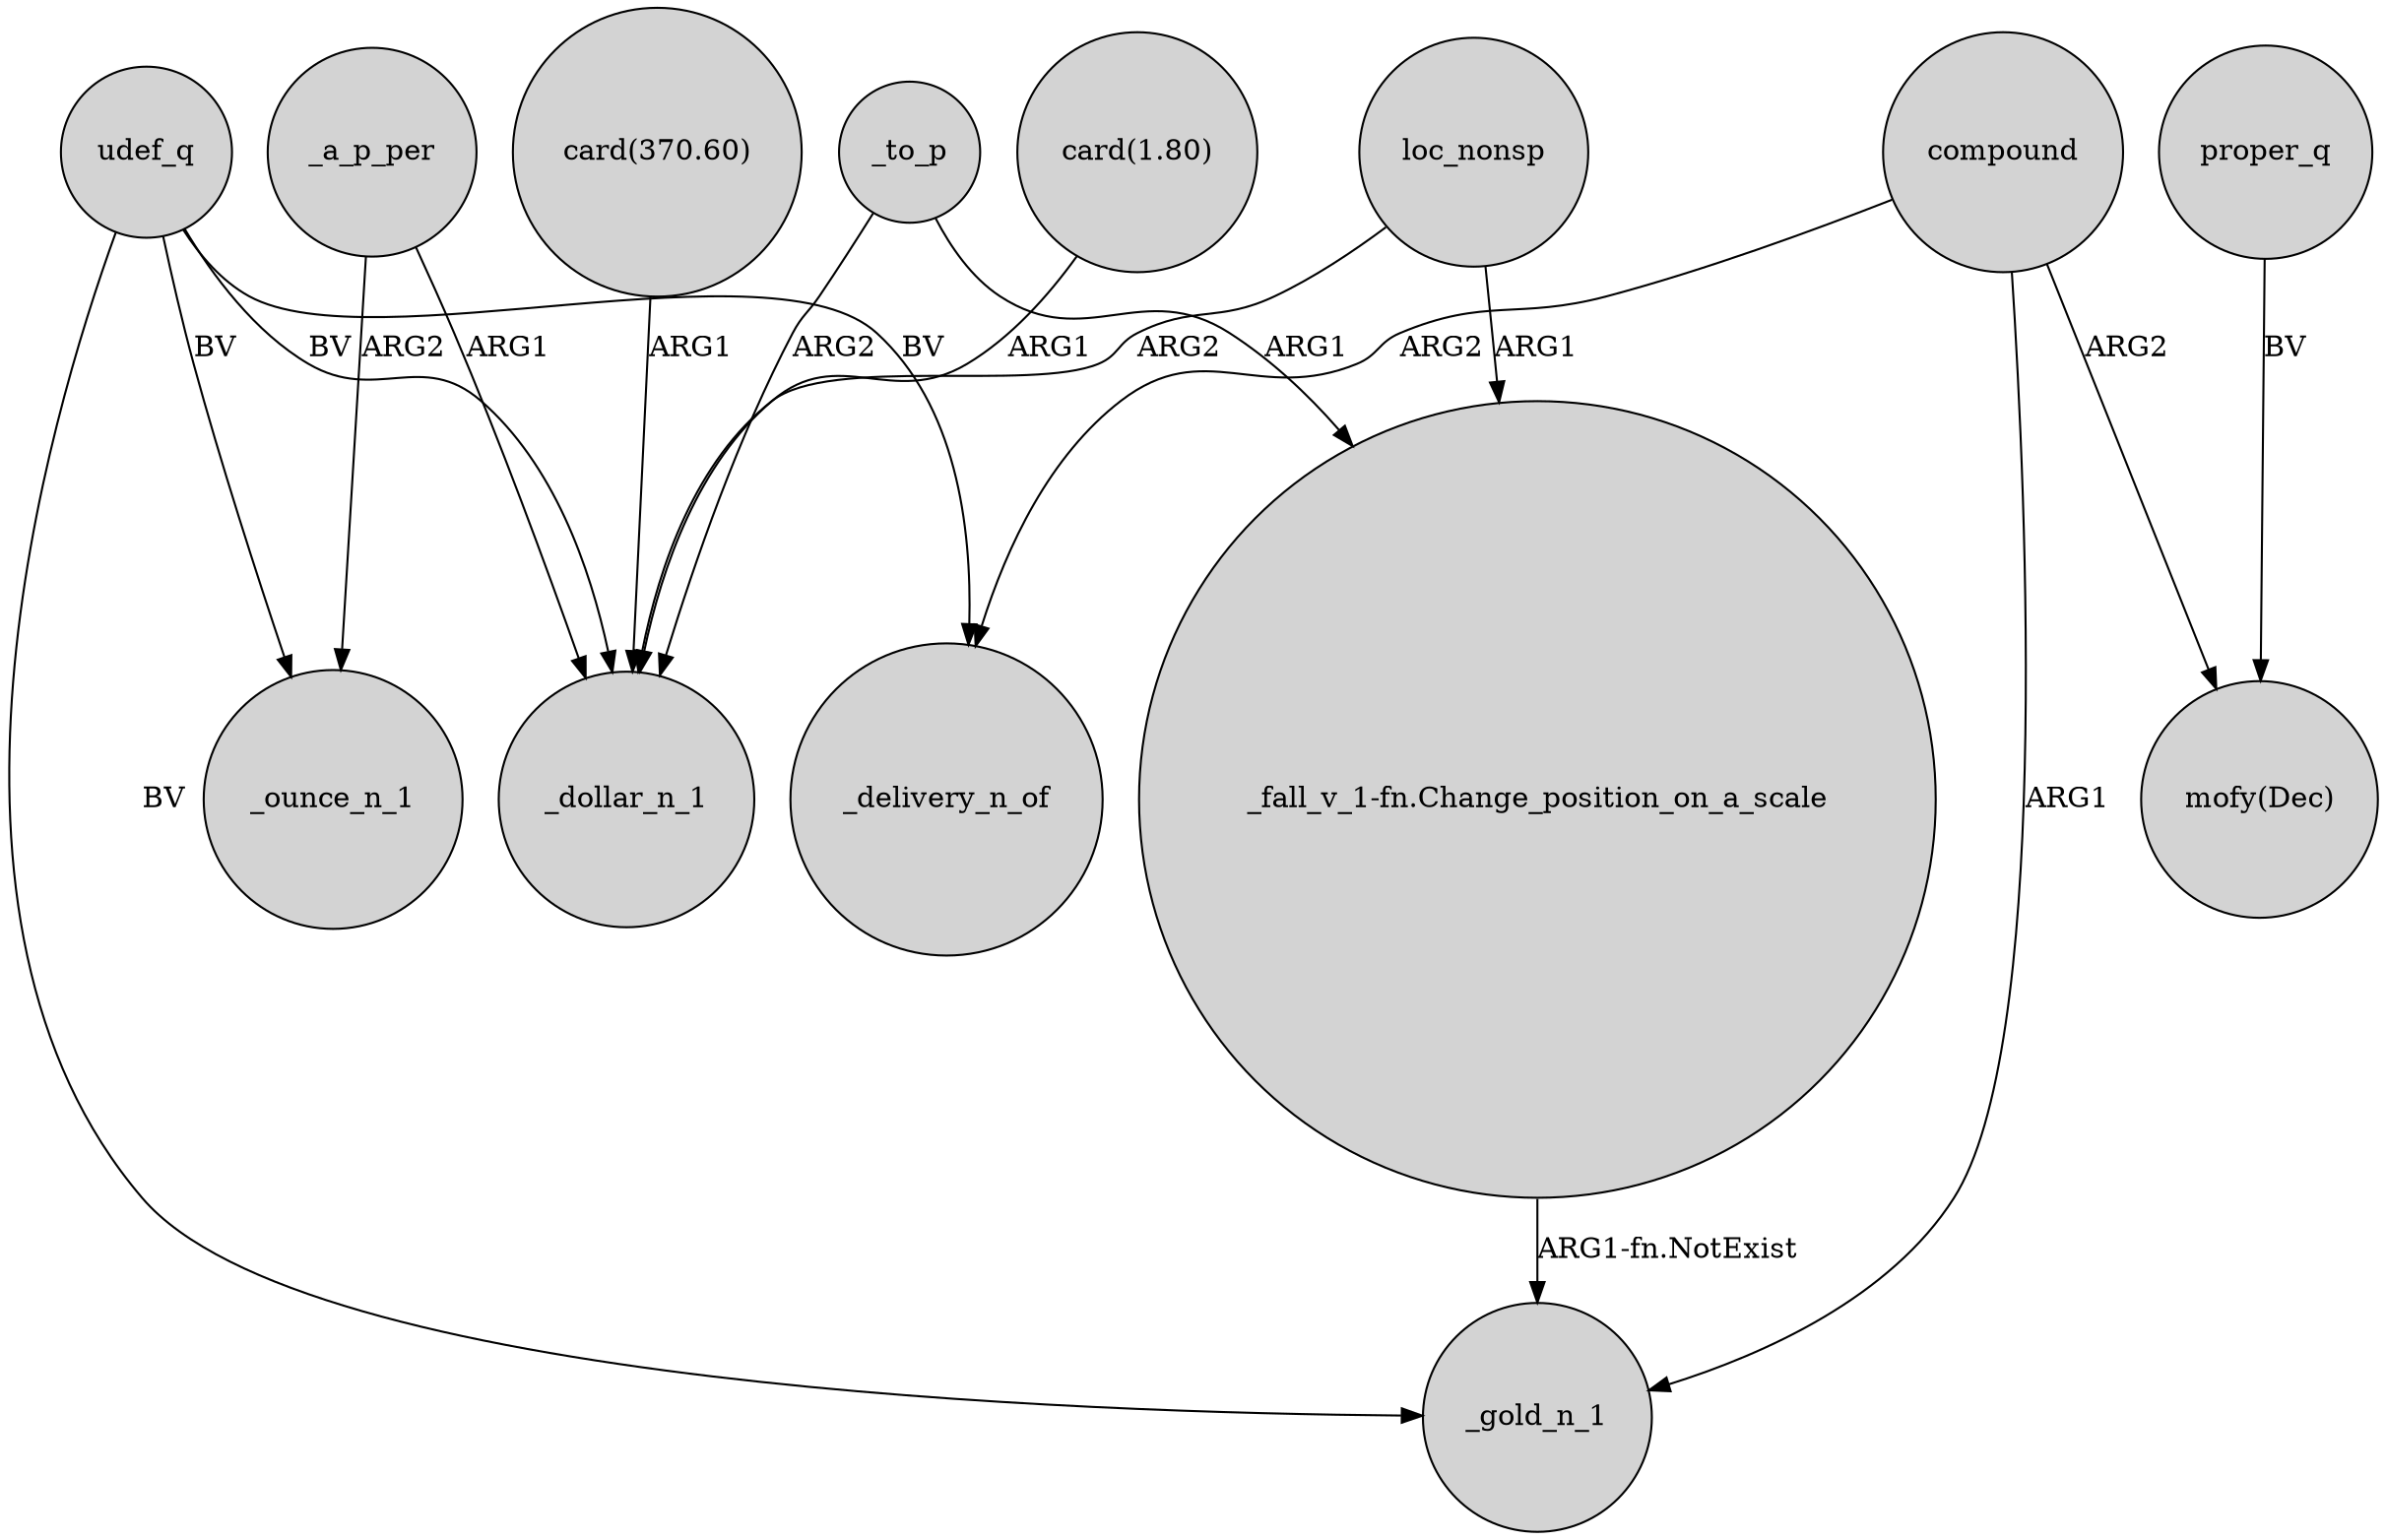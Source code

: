 digraph {
	node [shape=circle style=filled]
	udef_q -> _ounce_n_1 [label=BV]
	_a_p_per -> _ounce_n_1 [label=ARG2]
	loc_nonsp -> _dollar_n_1 [label=ARG2]
	compound -> _delivery_n_of [label=ARG2]
	loc_nonsp -> "_fall_v_1-fn.Change_position_on_a_scale" [label=ARG1]
	udef_q -> _gold_n_1 [label=BV]
	_to_p -> "_fall_v_1-fn.Change_position_on_a_scale" [label=ARG1]
	_to_p -> _dollar_n_1 [label=ARG2]
	"_fall_v_1-fn.Change_position_on_a_scale" -> _gold_n_1 [label="ARG1-fn.NotExist"]
	"card(370.60)" -> _dollar_n_1 [label=ARG1]
	compound -> _gold_n_1 [label=ARG1]
	udef_q -> _delivery_n_of [label=BV]
	proper_q -> "mofy(Dec)" [label=BV]
	compound -> "mofy(Dec)" [label=ARG2]
	udef_q -> _dollar_n_1 [label=BV]
	_a_p_per -> _dollar_n_1 [label=ARG1]
	"card(1.80)" -> _dollar_n_1 [label=ARG1]
}
